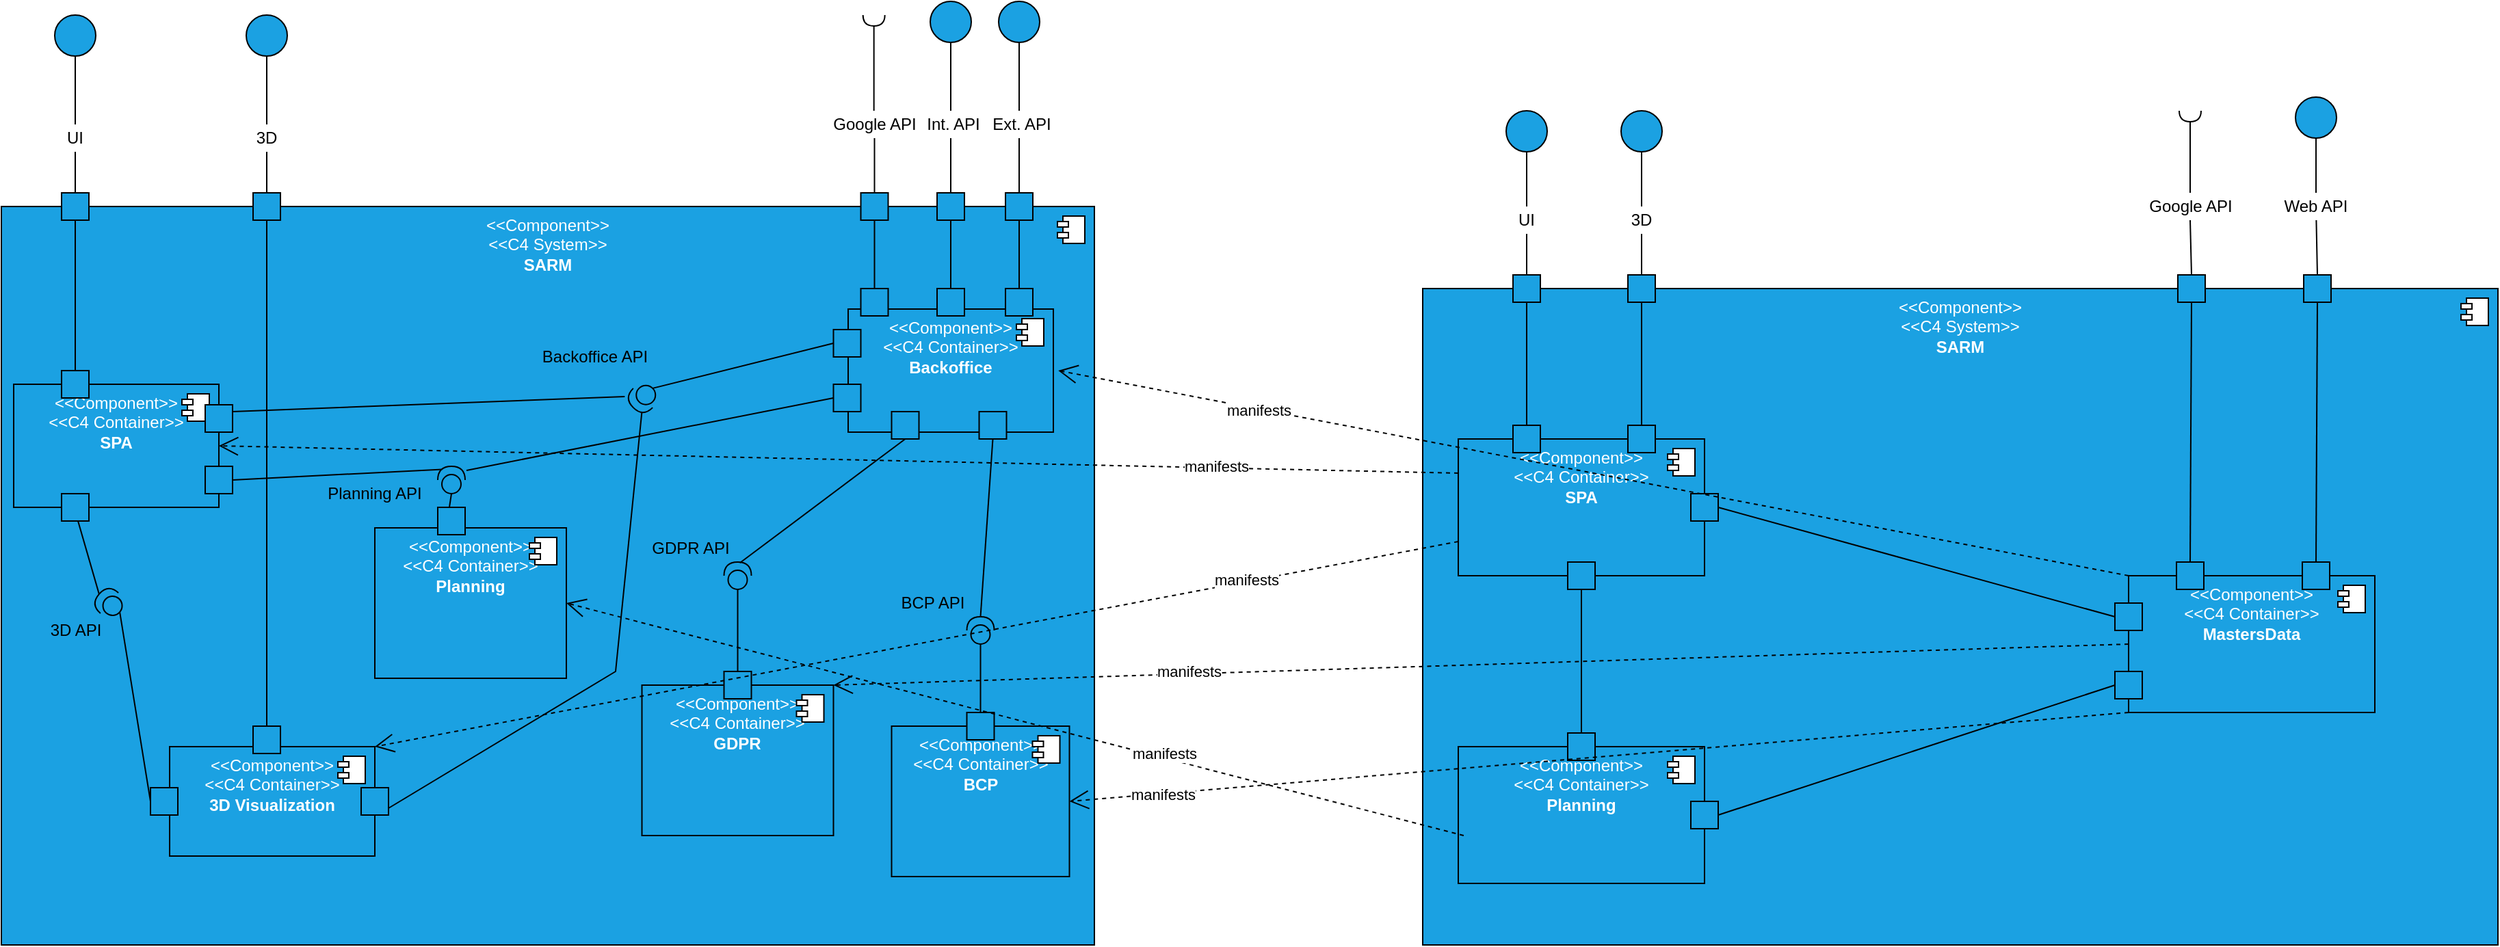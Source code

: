 <mxfile version="24.7.17">
  <diagram name="Página-1" id="9UEDMvHu6GNNLu21W2ke">
    <mxGraphModel dx="2049" dy="2363" grid="1" gridSize="10" guides="1" tooltips="1" connect="1" arrows="1" fold="1" page="1" pageScale="1" pageWidth="827" pageHeight="1169" math="0" shadow="0">
      <root>
        <mxCell id="0" />
        <mxCell id="1" parent="0" />
        <mxCell id="9QeZXsU7CtdaOQ2hk94F-1" value="&amp;lt;&amp;lt;Component&amp;gt;&amp;gt;&lt;div&gt;&amp;lt;&amp;lt;C4 System&lt;span style=&quot;background-color: initial;&quot;&gt;&amp;gt;&amp;gt;&lt;/span&gt;&lt;/div&gt;&lt;div&gt;&lt;span style=&quot;background-color: initial;&quot;&gt;&lt;b&gt;SARM&lt;/b&gt;&lt;/span&gt;&lt;/div&gt;" style="html=1;dropTarget=0;whiteSpace=wrap;horizontal=1;verticalAlign=top;fillColor=#1ba1e2;fontColor=#ffffff;strokeColor=default;" vertex="1" parent="1">
          <mxGeometry x="131" y="30" width="799" height="540" as="geometry" />
        </mxCell>
        <mxCell id="9QeZXsU7CtdaOQ2hk94F-2" value="" style="shape=module;jettyWidth=8;jettyHeight=4;" vertex="1" parent="9QeZXsU7CtdaOQ2hk94F-1">
          <mxGeometry x="1" width="20" height="20" relative="1" as="geometry">
            <mxPoint x="-27" y="7" as="offset" />
          </mxGeometry>
        </mxCell>
        <mxCell id="9QeZXsU7CtdaOQ2hk94F-4" value="" style="whiteSpace=wrap;html=1;aspect=fixed;fillColor=#1ba1e2;fontColor=#ffffff;strokeColor=default;" vertex="1" parent="1">
          <mxGeometry x="175" y="20" width="20" height="20" as="geometry" />
        </mxCell>
        <mxCell id="9QeZXsU7CtdaOQ2hk94F-7" value="" style="endArrow=none;html=1;rounded=0;exitX=0.5;exitY=0;exitDx=0;exitDy=0;entryX=0.5;entryY=1;entryDx=0;entryDy=0;" edge="1" parent="1" source="9QeZXsU7CtdaOQ2hk94F-10" target="9QeZXsU7CtdaOQ2hk94F-8">
          <mxGeometry width="50" height="50" relative="1" as="geometry">
            <mxPoint x="180" y="30" as="sourcePoint" />
            <mxPoint x="170" y="-150" as="targetPoint" />
          </mxGeometry>
        </mxCell>
        <mxCell id="9QeZXsU7CtdaOQ2hk94F-8" value="" style="ellipse;whiteSpace=wrap;html=1;aspect=fixed;fillColor=#1ba1e2;fontColor=#ffffff;strokeColor=default;" vertex="1" parent="1">
          <mxGeometry x="170" y="-110" width="30" height="30" as="geometry" />
        </mxCell>
        <mxCell id="9QeZXsU7CtdaOQ2hk94F-62" value="" style="whiteSpace=wrap;html=1;aspect=fixed;fillColor=#1ba1e2;fontColor=#ffffff;strokeColor=default;" vertex="1" parent="1">
          <mxGeometry x="815" y="20" width="20" height="20" as="geometry" />
        </mxCell>
        <mxCell id="9QeZXsU7CtdaOQ2hk94F-63" value="Int. API" style="text;html=1;align=center;verticalAlign=middle;whiteSpace=wrap;rounded=0;" vertex="1" parent="1">
          <mxGeometry x="801.75" y="-40" width="50" height="20" as="geometry" />
        </mxCell>
        <mxCell id="9QeZXsU7CtdaOQ2hk94F-65" value="" style="endArrow=none;html=1;rounded=0;entryX=0.5;entryY=1;entryDx=0;entryDy=0;exitX=0.5;exitY=0;exitDx=0;exitDy=0;" edge="1" parent="1" source="9QeZXsU7CtdaOQ2hk94F-62">
          <mxGeometry width="50" height="50" relative="1" as="geometry">
            <mxPoint x="725" as="sourcePoint" />
            <mxPoint x="825.0" y="-20" as="targetPoint" />
          </mxGeometry>
        </mxCell>
        <mxCell id="9QeZXsU7CtdaOQ2hk94F-68" value="" style="ellipse;whiteSpace=wrap;html=1;aspect=fixed;fillColor=#1ba1e2;fontColor=#ffffff;strokeColor=default;" vertex="1" parent="1">
          <mxGeometry x="810" y="-120" width="30" height="30" as="geometry" />
        </mxCell>
        <mxCell id="9QeZXsU7CtdaOQ2hk94F-70" value="" style="endArrow=none;html=1;rounded=0;entryX=0.5;entryY=1;entryDx=0;entryDy=0;exitX=0.5;exitY=0;exitDx=0;exitDy=0;" edge="1" parent="1" source="9QeZXsU7CtdaOQ2hk94F-4" target="9QeZXsU7CtdaOQ2hk94F-10">
          <mxGeometry width="50" height="50" relative="1" as="geometry">
            <mxPoint x="170" y="20" as="sourcePoint" />
            <mxPoint x="170" y="-40" as="targetPoint" />
          </mxGeometry>
        </mxCell>
        <mxCell id="9QeZXsU7CtdaOQ2hk94F-10" value="UI" style="text;html=1;align=center;verticalAlign=middle;whiteSpace=wrap;rounded=0;" vertex="1" parent="1">
          <mxGeometry x="175" y="-30" width="20" height="20" as="geometry" />
        </mxCell>
        <mxCell id="9QeZXsU7CtdaOQ2hk94F-73" value="" style="endArrow=none;html=1;rounded=0;entryX=0.5;entryY=1;entryDx=0;entryDy=0;exitX=0.5;exitY=0;exitDx=0;exitDy=0;" edge="1" parent="1" target="9QeZXsU7CtdaOQ2hk94F-68">
          <mxGeometry width="50" height="50" relative="1" as="geometry">
            <mxPoint x="825.0" y="-40" as="sourcePoint" />
            <mxPoint x="835" y="-20" as="targetPoint" />
          </mxGeometry>
        </mxCell>
        <mxCell id="9QeZXsU7CtdaOQ2hk94F-74" value="" style="whiteSpace=wrap;html=1;aspect=fixed;fillColor=#1ba1e2;fontColor=#ffffff;strokeColor=default;" vertex="1" parent="1">
          <mxGeometry x="315" y="20" width="20" height="20" as="geometry" />
        </mxCell>
        <mxCell id="9QeZXsU7CtdaOQ2hk94F-75" value="" style="endArrow=none;html=1;rounded=0;exitX=0.5;exitY=0;exitDx=0;exitDy=0;entryX=0.5;entryY=1;entryDx=0;entryDy=0;" edge="1" source="9QeZXsU7CtdaOQ2hk94F-78" target="9QeZXsU7CtdaOQ2hk94F-76" parent="1">
          <mxGeometry width="50" height="50" relative="1" as="geometry">
            <mxPoint x="320" y="30" as="sourcePoint" />
            <mxPoint x="310" y="-150" as="targetPoint" />
          </mxGeometry>
        </mxCell>
        <mxCell id="9QeZXsU7CtdaOQ2hk94F-76" value="" style="ellipse;whiteSpace=wrap;html=1;aspect=fixed;fillColor=#1ba1e2;fontColor=#ffffff;strokeColor=default;" vertex="1" parent="1">
          <mxGeometry x="310" y="-110" width="30" height="30" as="geometry" />
        </mxCell>
        <mxCell id="9QeZXsU7CtdaOQ2hk94F-77" value="" style="endArrow=none;html=1;rounded=0;entryX=0.5;entryY=1;entryDx=0;entryDy=0;exitX=0.5;exitY=0;exitDx=0;exitDy=0;" edge="1" source="9QeZXsU7CtdaOQ2hk94F-74" target="9QeZXsU7CtdaOQ2hk94F-78" parent="1">
          <mxGeometry width="50" height="50" relative="1" as="geometry">
            <mxPoint x="310" y="20" as="sourcePoint" />
            <mxPoint x="310" y="-40" as="targetPoint" />
          </mxGeometry>
        </mxCell>
        <mxCell id="9QeZXsU7CtdaOQ2hk94F-78" value="3D" style="text;html=1;align=center;verticalAlign=middle;whiteSpace=wrap;rounded=0;" vertex="1" parent="1">
          <mxGeometry x="315" y="-30" width="20" height="20" as="geometry" />
        </mxCell>
        <mxCell id="9QeZXsU7CtdaOQ2hk94F-146" value="" style="whiteSpace=wrap;html=1;aspect=fixed;fillColor=#1ba1e2;fontColor=#ffffff;strokeColor=default;" vertex="1" parent="1">
          <mxGeometry x="759.25" y="20" width="20" height="20" as="geometry" />
        </mxCell>
        <mxCell id="9QeZXsU7CtdaOQ2hk94F-149" value="" style="endArrow=none;html=1;rounded=0;entryX=0.5;entryY=1;entryDx=0;entryDy=0;exitX=0.5;exitY=0;exitDx=0;exitDy=0;" edge="1" source="9QeZXsU7CtdaOQ2hk94F-146" parent="1">
          <mxGeometry width="50" height="50" relative="1" as="geometry">
            <mxPoint x="751" y="10" as="sourcePoint" />
            <mxPoint x="769.25" y="-20" as="targetPoint" />
          </mxGeometry>
        </mxCell>
        <mxCell id="9QeZXsU7CtdaOQ2hk94F-150" value="Google API" style="text;html=1;align=center;verticalAlign=middle;whiteSpace=wrap;rounded=0;" vertex="1" parent="1">
          <mxGeometry x="736.75" y="-40" width="65" height="20" as="geometry" />
        </mxCell>
        <mxCell id="9QeZXsU7CtdaOQ2hk94F-152" value="" style="rounded=0;orthogonalLoop=1;jettySize=auto;html=1;endArrow=halfCircle;endFill=0;endSize=6;strokeWidth=1;sketch=0;fontSize=12;curved=1;exitX=0.5;exitY=0;exitDx=0;exitDy=0;" edge="1" parent="1">
          <mxGeometry relative="1" as="geometry">
            <mxPoint x="768.83" y="-40" as="sourcePoint" />
            <mxPoint x="768.83" y="-110" as="targetPoint" />
          </mxGeometry>
        </mxCell>
        <mxCell id="9QeZXsU7CtdaOQ2hk94F-156" value="&amp;lt;&amp;lt;Component&amp;gt;&amp;gt;&lt;div&gt;&amp;lt;&amp;lt;C4 Container&lt;span style=&quot;background-color: initial;&quot;&gt;&amp;gt;&amp;gt;&lt;/span&gt;&lt;/div&gt;&lt;div&gt;&lt;b&gt;SPA&lt;/b&gt;&lt;/div&gt;" style="html=1;dropTarget=0;whiteSpace=wrap;horizontal=1;verticalAlign=top;fillColor=#1ba1e2;fontColor=#ffffff;strokeColor=default;" vertex="1" parent="1">
          <mxGeometry x="140" y="160" width="150" height="90" as="geometry" />
        </mxCell>
        <mxCell id="9QeZXsU7CtdaOQ2hk94F-157" value="" style="shape=module;jettyWidth=8;jettyHeight=4;" vertex="1" parent="9QeZXsU7CtdaOQ2hk94F-156">
          <mxGeometry x="1" width="20" height="20" relative="1" as="geometry">
            <mxPoint x="-27" y="7" as="offset" />
          </mxGeometry>
        </mxCell>
        <mxCell id="9QeZXsU7CtdaOQ2hk94F-158" value="" style="endArrow=none;html=1;rounded=0;exitX=0.5;exitY=1;exitDx=0;exitDy=0;entryX=0.317;entryY=-0.038;entryDx=0;entryDy=0;entryPerimeter=0;" edge="1" parent="1" source="9QeZXsU7CtdaOQ2hk94F-159" target="9QeZXsU7CtdaOQ2hk94F-156">
          <mxGeometry width="50" height="50" relative="1" as="geometry">
            <mxPoint x="195" y="-20" as="sourcePoint" />
            <mxPoint x="195" y="-70" as="targetPoint" />
          </mxGeometry>
        </mxCell>
        <mxCell id="9QeZXsU7CtdaOQ2hk94F-160" value="" style="endArrow=none;html=1;rounded=0;exitX=0.5;exitY=1;exitDx=0;exitDy=0;" edge="1" parent="1" source="9QeZXsU7CtdaOQ2hk94F-4">
          <mxGeometry width="50" height="50" relative="1" as="geometry">
            <mxPoint x="185" y="40" as="sourcePoint" />
            <mxPoint x="185" y="150" as="targetPoint" />
          </mxGeometry>
        </mxCell>
        <mxCell id="9QeZXsU7CtdaOQ2hk94F-159" value="" style="whiteSpace=wrap;html=1;aspect=fixed;fillColor=#1ba1e2;fontColor=#ffffff;strokeColor=default;" vertex="1" parent="1">
          <mxGeometry x="175" y="150" width="20" height="20" as="geometry" />
        </mxCell>
        <mxCell id="9QeZXsU7CtdaOQ2hk94F-161" value="&amp;lt;&amp;lt;Component&amp;gt;&amp;gt;&lt;div&gt;&amp;lt;&amp;lt;C4 Container&lt;span style=&quot;background-color: initial;&quot;&gt;&amp;gt;&amp;gt;&lt;/span&gt;&lt;/div&gt;&lt;div&gt;&lt;b&gt;3D Visualization&lt;/b&gt;&lt;br&gt;&lt;/div&gt;" style="html=1;dropTarget=0;whiteSpace=wrap;horizontal=1;verticalAlign=top;fillColor=#1ba1e2;fontColor=#ffffff;strokeColor=default;" vertex="1" parent="1">
          <mxGeometry x="254" y="425" width="150" height="80" as="geometry" />
        </mxCell>
        <mxCell id="9QeZXsU7CtdaOQ2hk94F-162" value="" style="shape=module;jettyWidth=8;jettyHeight=4;" vertex="1" parent="9QeZXsU7CtdaOQ2hk94F-161">
          <mxGeometry x="1" width="20" height="20" relative="1" as="geometry">
            <mxPoint x="-27" y="7" as="offset" />
          </mxGeometry>
        </mxCell>
        <mxCell id="9QeZXsU7CtdaOQ2hk94F-163" value="" style="endArrow=none;html=1;rounded=0;exitX=0.5;exitY=1;exitDx=0;exitDy=0;entryX=0.5;entryY=0;entryDx=0;entryDy=0;" edge="1" parent="1" source="9QeZXsU7CtdaOQ2hk94F-74" target="9QeZXsU7CtdaOQ2hk94F-164">
          <mxGeometry width="50" height="50" relative="1" as="geometry">
            <mxPoint x="195" y="50" as="sourcePoint" />
            <mxPoint x="195" y="160" as="targetPoint" />
          </mxGeometry>
        </mxCell>
        <mxCell id="9QeZXsU7CtdaOQ2hk94F-164" value="" style="whiteSpace=wrap;html=1;aspect=fixed;fillColor=#1ba1e2;fontColor=#ffffff;strokeColor=default;" vertex="1" parent="1">
          <mxGeometry x="315" y="410" width="20" height="20" as="geometry" />
        </mxCell>
        <mxCell id="9QeZXsU7CtdaOQ2hk94F-165" value="" style="shape=providedRequiredInterface;html=1;verticalLabelPosition=bottom;sketch=0;fillColor=#1ba1e2;fontColor=#ffffff;strokeColor=default;rotation=-139;" vertex="1" parent="1">
          <mxGeometry x="200" y="310" width="20" height="20" as="geometry" />
        </mxCell>
        <mxCell id="9QeZXsU7CtdaOQ2hk94F-166" value="3D API" style="text;html=1;align=center;verticalAlign=middle;whiteSpace=wrap;rounded=0;" vertex="1" parent="1">
          <mxGeometry x="162.5" y="330" width="45" height="20" as="geometry" />
        </mxCell>
        <mxCell id="9QeZXsU7CtdaOQ2hk94F-167" value="" style="endArrow=none;html=1;rounded=0;exitX=0.289;exitY=0.97;exitDx=0;exitDy=0;entryX=1;entryY=0.5;entryDx=0;entryDy=0;exitPerimeter=0;entryPerimeter=0;" edge="1" parent="1" source="9QeZXsU7CtdaOQ2hk94F-156" target="9QeZXsU7CtdaOQ2hk94F-165">
          <mxGeometry width="50" height="50" relative="1" as="geometry">
            <mxPoint x="335" y="50" as="sourcePoint" />
            <mxPoint x="335" y="350" as="targetPoint" />
          </mxGeometry>
        </mxCell>
        <mxCell id="9QeZXsU7CtdaOQ2hk94F-168" value="" style="endArrow=none;html=1;rounded=0;entryX=0;entryY=0.5;entryDx=0;entryDy=0;entryPerimeter=0;exitX=0;exitY=0.5;exitDx=0;exitDy=0;" edge="1" parent="1" source="9QeZXsU7CtdaOQ2hk94F-170" target="9QeZXsU7CtdaOQ2hk94F-165">
          <mxGeometry width="50" height="50" relative="1" as="geometry">
            <mxPoint x="193" y="257" as="sourcePoint" />
            <mxPoint x="196" y="300" as="targetPoint" />
          </mxGeometry>
        </mxCell>
        <mxCell id="9QeZXsU7CtdaOQ2hk94F-169" value="" style="whiteSpace=wrap;html=1;aspect=fixed;fillColor=#1ba1e2;fontColor=#ffffff;strokeColor=default;" vertex="1" parent="1">
          <mxGeometry x="175" y="240" width="20" height="20" as="geometry" />
        </mxCell>
        <mxCell id="9QeZXsU7CtdaOQ2hk94F-170" value="" style="whiteSpace=wrap;html=1;aspect=fixed;fillColor=#1ba1e2;fontColor=#ffffff;strokeColor=default;" vertex="1" parent="1">
          <mxGeometry x="240" y="455" width="20" height="20" as="geometry" />
        </mxCell>
        <mxCell id="9QeZXsU7CtdaOQ2hk94F-174" value="&amp;lt;&amp;lt;Component&amp;gt;&amp;gt;&lt;div&gt;&amp;lt;&amp;lt;C4 Container&lt;span style=&quot;background-color: initial;&quot;&gt;&amp;gt;&amp;gt;&lt;/span&gt;&lt;/div&gt;&lt;div&gt;&lt;b&gt;Backoffice&lt;/b&gt;&lt;/div&gt;" style="html=1;dropTarget=0;whiteSpace=wrap;horizontal=1;verticalAlign=top;fillColor=#1ba1e2;fontColor=#ffffff;strokeColor=default;" vertex="1" parent="1">
          <mxGeometry x="750" y="105" width="150" height="90" as="geometry" />
        </mxCell>
        <mxCell id="9QeZXsU7CtdaOQ2hk94F-175" value="" style="shape=module;jettyWidth=8;jettyHeight=4;" vertex="1" parent="9QeZXsU7CtdaOQ2hk94F-174">
          <mxGeometry x="1" width="20" height="20" relative="1" as="geometry">
            <mxPoint x="-27" y="7" as="offset" />
          </mxGeometry>
        </mxCell>
        <mxCell id="9QeZXsU7CtdaOQ2hk94F-176" value="" style="endArrow=none;html=1;rounded=0;exitX=1;exitY=0.75;exitDx=0;exitDy=0;entryX=0.907;entryY=0.152;entryDx=0;entryDy=0;entryPerimeter=0;" edge="1" parent="1" source="9QeZXsU7CtdaOQ2hk94F-177" target="9QeZXsU7CtdaOQ2hk94F-178">
          <mxGeometry width="50" height="50" relative="1" as="geometry">
            <mxPoint x="193" y="257" as="sourcePoint" />
            <mxPoint x="430" y="260" as="targetPoint" />
            <Array as="points">
              <mxPoint x="580" y="370" />
            </Array>
          </mxGeometry>
        </mxCell>
        <mxCell id="9QeZXsU7CtdaOQ2hk94F-177" value="" style="whiteSpace=wrap;html=1;aspect=fixed;fillColor=#1ba1e2;fontColor=#ffffff;strokeColor=default;" vertex="1" parent="1">
          <mxGeometry x="394" y="455" width="20" height="20" as="geometry" />
        </mxCell>
        <mxCell id="9QeZXsU7CtdaOQ2hk94F-178" value="" style="shape=providedRequiredInterface;html=1;verticalLabelPosition=bottom;sketch=0;fillColor=#1ba1e2;fontColor=#ffffff;strokeColor=default;rotation=135;" vertex="1" parent="1">
          <mxGeometry x="590" y="160" width="20" height="20" as="geometry" />
        </mxCell>
        <mxCell id="9QeZXsU7CtdaOQ2hk94F-181" value="Backoffice API" style="text;html=1;align=center;verticalAlign=middle;whiteSpace=wrap;rounded=0;" vertex="1" parent="1">
          <mxGeometry x="520" y="130" width="90" height="20" as="geometry" />
        </mxCell>
        <mxCell id="9QeZXsU7CtdaOQ2hk94F-183" value="" style="whiteSpace=wrap;html=1;aspect=fixed;fillColor=#1ba1e2;fontColor=#ffffff;strokeColor=default;" vertex="1" parent="1">
          <mxGeometry x="759.25" y="90" width="20" height="20" as="geometry" />
        </mxCell>
        <mxCell id="9QeZXsU7CtdaOQ2hk94F-184" value="" style="whiteSpace=wrap;html=1;aspect=fixed;fillColor=#1ba1e2;fontColor=#ffffff;strokeColor=default;" vertex="1" parent="1">
          <mxGeometry x="815" y="90" width="20" height="20" as="geometry" />
        </mxCell>
        <mxCell id="9QeZXsU7CtdaOQ2hk94F-186" value="" style="endArrow=none;html=1;rounded=0;entryX=0.5;entryY=1;entryDx=0;entryDy=0;exitX=0.5;exitY=0;exitDx=0;exitDy=0;" edge="1" parent="1" source="9QeZXsU7CtdaOQ2hk94F-183" target="9QeZXsU7CtdaOQ2hk94F-146">
          <mxGeometry width="50" height="50" relative="1" as="geometry">
            <mxPoint x="811.5" y="20" as="sourcePoint" />
            <mxPoint x="811.5" y="-10" as="targetPoint" />
          </mxGeometry>
        </mxCell>
        <mxCell id="9QeZXsU7CtdaOQ2hk94F-187" value="" style="endArrow=none;html=1;rounded=0;entryX=0.5;entryY=1;entryDx=0;entryDy=0;exitX=0.5;exitY=0;exitDx=0;exitDy=0;" edge="1" parent="1" source="9QeZXsU7CtdaOQ2hk94F-184" target="9QeZXsU7CtdaOQ2hk94F-62">
          <mxGeometry width="50" height="50" relative="1" as="geometry">
            <mxPoint x="802.25" y="100" as="sourcePoint" />
            <mxPoint x="802.25" y="40" as="targetPoint" />
          </mxGeometry>
        </mxCell>
        <mxCell id="9QeZXsU7CtdaOQ2hk94F-189" value="" style="endArrow=none;html=1;rounded=0;exitX=0;exitY=0.5;exitDx=0;exitDy=0;entryX=0;entryY=0.5;entryDx=0;entryDy=0;entryPerimeter=0;" edge="1" parent="1" source="9QeZXsU7CtdaOQ2hk94F-190" target="9QeZXsU7CtdaOQ2hk94F-178">
          <mxGeometry width="50" height="50" relative="1" as="geometry">
            <mxPoint x="434" y="405" as="sourcePoint" />
            <mxPoint x="443" y="272" as="targetPoint" />
          </mxGeometry>
        </mxCell>
        <mxCell id="9QeZXsU7CtdaOQ2hk94F-190" value="" style="whiteSpace=wrap;html=1;aspect=fixed;fillColor=#1ba1e2;fontColor=#ffffff;strokeColor=default;" vertex="1" parent="1">
          <mxGeometry x="739.25" y="120" width="20" height="20" as="geometry" />
        </mxCell>
        <mxCell id="9QeZXsU7CtdaOQ2hk94F-192" value="" style="endArrow=none;html=1;rounded=0;entryX=0.936;entryY=1.007;entryDx=0;entryDy=0;exitX=1;exitY=0.25;exitDx=0;exitDy=0;entryPerimeter=0;" edge="1" parent="1" source="9QeZXsU7CtdaOQ2hk94F-193" target="9QeZXsU7CtdaOQ2hk94F-178">
          <mxGeometry width="50" height="50" relative="1" as="geometry">
            <mxPoint x="335" y="50" as="sourcePoint" />
            <mxPoint x="335" y="350" as="targetPoint" />
          </mxGeometry>
        </mxCell>
        <mxCell id="9QeZXsU7CtdaOQ2hk94F-193" value="" style="whiteSpace=wrap;html=1;aspect=fixed;fillColor=#1ba1e2;fontColor=#ffffff;strokeColor=default;" vertex="1" parent="1">
          <mxGeometry x="280" y="175" width="20" height="20" as="geometry" />
        </mxCell>
        <mxCell id="9QeZXsU7CtdaOQ2hk94F-194" value="&amp;lt;&amp;lt;Component&amp;gt;&amp;gt;&lt;div&gt;&amp;lt;&amp;lt;C4 Container&lt;span style=&quot;background-color: initial;&quot;&gt;&amp;gt;&amp;gt;&lt;/span&gt;&lt;/div&gt;&lt;div&gt;&lt;b&gt;GDPR&lt;/b&gt;&lt;/div&gt;" style="html=1;dropTarget=0;whiteSpace=wrap;horizontal=1;verticalAlign=top;fillColor=#1ba1e2;fontColor=#ffffff;strokeColor=default;" vertex="1" parent="1">
          <mxGeometry x="599.25" y="380" width="140" height="110" as="geometry" />
        </mxCell>
        <mxCell id="9QeZXsU7CtdaOQ2hk94F-195" value="" style="shape=module;jettyWidth=8;jettyHeight=4;" vertex="1" parent="9QeZXsU7CtdaOQ2hk94F-194">
          <mxGeometry x="1" width="20" height="20" relative="1" as="geometry">
            <mxPoint x="-27" y="7" as="offset" />
          </mxGeometry>
        </mxCell>
        <mxCell id="9QeZXsU7CtdaOQ2hk94F-196" value="&amp;lt;&amp;lt;Component&amp;gt;&amp;gt;&lt;div&gt;&amp;lt;&amp;lt;C4 Container&lt;span style=&quot;background-color: initial;&quot;&gt;&amp;gt;&amp;gt;&lt;/span&gt;&lt;/div&gt;&lt;div&gt;&lt;b&gt;BCP&lt;/b&gt;&lt;/div&gt;" style="html=1;dropTarget=0;whiteSpace=wrap;horizontal=1;verticalAlign=top;fillColor=#1ba1e2;fontColor=#ffffff;strokeColor=default;" vertex="1" parent="1">
          <mxGeometry x="781.75" y="410" width="130" height="110" as="geometry" />
        </mxCell>
        <mxCell id="9QeZXsU7CtdaOQ2hk94F-197" value="" style="shape=module;jettyWidth=8;jettyHeight=4;" vertex="1" parent="9QeZXsU7CtdaOQ2hk94F-196">
          <mxGeometry x="1" width="20" height="20" relative="1" as="geometry">
            <mxPoint x="-27" y="7" as="offset" />
          </mxGeometry>
        </mxCell>
        <mxCell id="9QeZXsU7CtdaOQ2hk94F-200" value="&amp;lt;&amp;lt;Component&amp;gt;&amp;gt;&lt;div&gt;&amp;lt;&amp;lt;C4 Container&lt;span style=&quot;background-color: initial;&quot;&gt;&amp;gt;&amp;gt;&lt;/span&gt;&lt;/div&gt;&lt;div&gt;&lt;b&gt;Planning&lt;/b&gt;&lt;/div&gt;" style="html=1;dropTarget=0;whiteSpace=wrap;horizontal=1;verticalAlign=top;fillColor=#1ba1e2;fontColor=#ffffff;strokeColor=default;" vertex="1" parent="1">
          <mxGeometry x="404" y="265" width="140" height="110" as="geometry" />
        </mxCell>
        <mxCell id="9QeZXsU7CtdaOQ2hk94F-201" value="" style="shape=module;jettyWidth=8;jettyHeight=4;" vertex="1" parent="9QeZXsU7CtdaOQ2hk94F-200">
          <mxGeometry x="1" width="20" height="20" relative="1" as="geometry">
            <mxPoint x="-27" y="7" as="offset" />
          </mxGeometry>
        </mxCell>
        <mxCell id="9QeZXsU7CtdaOQ2hk94F-203" value="" style="endArrow=none;html=1;rounded=0;entryX=0.89;entryY=0.16;entryDx=0;entryDy=0;exitX=1;exitY=0.5;exitDx=0;exitDy=0;entryPerimeter=0;" edge="1" parent="1" source="9QeZXsU7CtdaOQ2hk94F-204" target="9QeZXsU7CtdaOQ2hk94F-205">
          <mxGeometry width="50" height="50" relative="1" as="geometry">
            <mxPoint x="310" y="210" as="sourcePoint" />
            <mxPoint x="597" y="214" as="targetPoint" />
          </mxGeometry>
        </mxCell>
        <mxCell id="9QeZXsU7CtdaOQ2hk94F-204" value="" style="whiteSpace=wrap;html=1;aspect=fixed;fillColor=#1ba1e2;fontColor=#ffffff;strokeColor=default;" vertex="1" parent="1">
          <mxGeometry x="280" y="220" width="20" height="20" as="geometry" />
        </mxCell>
        <mxCell id="9QeZXsU7CtdaOQ2hk94F-205" value="" style="shape=providedRequiredInterface;html=1;verticalLabelPosition=bottom;sketch=0;fillColor=#1ba1e2;fontColor=#ffffff;strokeColor=default;rotation=-90;" vertex="1" parent="1">
          <mxGeometry x="450" y="220" width="20" height="20" as="geometry" />
        </mxCell>
        <mxCell id="9QeZXsU7CtdaOQ2hk94F-207" value="Planning API" style="text;html=1;align=center;verticalAlign=middle;whiteSpace=wrap;rounded=0;" vertex="1" parent="1">
          <mxGeometry x="359" y="230" width="90" height="20" as="geometry" />
        </mxCell>
        <mxCell id="9QeZXsU7CtdaOQ2hk94F-208" value="" style="endArrow=none;html=1;rounded=0;entryX=0.423;entryY=0.007;entryDx=0;entryDy=0;exitX=0;exitY=0.5;exitDx=0;exitDy=0;entryPerimeter=0;exitPerimeter=0;" edge="1" parent="1" source="9QeZXsU7CtdaOQ2hk94F-225" target="9QeZXsU7CtdaOQ2hk94F-200">
          <mxGeometry width="50" height="50" relative="1" as="geometry">
            <mxPoint x="310" y="240" as="sourcePoint" />
            <mxPoint x="463" y="232" as="targetPoint" />
          </mxGeometry>
        </mxCell>
        <mxCell id="9QeZXsU7CtdaOQ2hk94F-209" value="" style="endArrow=none;html=1;rounded=0;entryX=0;entryY=0.5;entryDx=0;entryDy=0;exitX=0.852;exitY=1.05;exitDx=0;exitDy=0;exitPerimeter=0;" edge="1" parent="1" source="9QeZXsU7CtdaOQ2hk94F-205" target="9QeZXsU7CtdaOQ2hk94F-210">
          <mxGeometry width="50" height="50" relative="1" as="geometry">
            <mxPoint x="310" y="190" as="sourcePoint" />
            <mxPoint x="597" y="179" as="targetPoint" />
          </mxGeometry>
        </mxCell>
        <mxCell id="9QeZXsU7CtdaOQ2hk94F-210" value="" style="whiteSpace=wrap;html=1;aspect=fixed;fillColor=#1ba1e2;fontColor=#ffffff;strokeColor=default;" vertex="1" parent="1">
          <mxGeometry x="739.25" y="160" width="20" height="20" as="geometry" />
        </mxCell>
        <mxCell id="9QeZXsU7CtdaOQ2hk94F-211" value="" style="shape=providedRequiredInterface;html=1;verticalLabelPosition=bottom;sketch=0;fillColor=#1ba1e2;fontColor=#ffffff;strokeColor=default;rotation=-90;" vertex="1" parent="1">
          <mxGeometry x="659.25" y="290" width="20" height="20" as="geometry" />
        </mxCell>
        <mxCell id="9QeZXsU7CtdaOQ2hk94F-212" value="" style="shape=providedRequiredInterface;html=1;verticalLabelPosition=bottom;sketch=0;fillColor=#1ba1e2;fontColor=#ffffff;strokeColor=default;rotation=-90;" vertex="1" parent="1">
          <mxGeometry x="836.75" y="330" width="20" height="20" as="geometry" />
        </mxCell>
        <mxCell id="9QeZXsU7CtdaOQ2hk94F-213" value="GDPR API" style="text;html=1;align=center;verticalAlign=middle;whiteSpace=wrap;rounded=0;" vertex="1" parent="1">
          <mxGeometry x="590" y="270" width="90" height="20" as="geometry" />
        </mxCell>
        <mxCell id="9QeZXsU7CtdaOQ2hk94F-215" value="" style="endArrow=none;html=1;rounded=0;entryX=0.5;entryY=1;entryDx=0;entryDy=0;exitX=0.898;exitY=1.033;exitDx=0;exitDy=0;exitPerimeter=0;" edge="1" parent="1" source="9QeZXsU7CtdaOQ2hk94F-213" target="9QeZXsU7CtdaOQ2hk94F-221">
          <mxGeometry width="50" height="50" relative="1" as="geometry">
            <mxPoint x="481" y="233" as="sourcePoint" />
            <mxPoint x="749" y="180" as="targetPoint" />
          </mxGeometry>
        </mxCell>
        <mxCell id="9QeZXsU7CtdaOQ2hk94F-216" value="" style="endArrow=none;html=1;rounded=0;entryX=0;entryY=0.5;entryDx=0;entryDy=0;exitX=0.5;exitY=0;exitDx=0;exitDy=0;entryPerimeter=0;" edge="1" parent="1" source="9QeZXsU7CtdaOQ2hk94F-227" target="9QeZXsU7CtdaOQ2hk94F-211">
          <mxGeometry width="50" height="50" relative="1" as="geometry">
            <mxPoint x="681" y="301" as="sourcePoint" />
            <mxPoint x="759" y="190" as="targetPoint" />
          </mxGeometry>
        </mxCell>
        <mxCell id="9QeZXsU7CtdaOQ2hk94F-217" value="BCP API" style="text;html=1;align=center;verticalAlign=middle;whiteSpace=wrap;rounded=0;" vertex="1" parent="1">
          <mxGeometry x="766.75" y="310" width="90" height="20" as="geometry" />
        </mxCell>
        <mxCell id="9QeZXsU7CtdaOQ2hk94F-221" value="" style="whiteSpace=wrap;html=1;aspect=fixed;fillColor=#1ba1e2;fontColor=#ffffff;strokeColor=default;" vertex="1" parent="1">
          <mxGeometry x="781.75" y="180" width="20" height="20" as="geometry" />
        </mxCell>
        <mxCell id="9QeZXsU7CtdaOQ2hk94F-222" value="" style="whiteSpace=wrap;html=1;aspect=fixed;fillColor=#1ba1e2;fontColor=#ffffff;strokeColor=default;" vertex="1" parent="1">
          <mxGeometry x="845.75" y="180" width="20" height="20" as="geometry" />
        </mxCell>
        <mxCell id="9QeZXsU7CtdaOQ2hk94F-223" value="" style="endArrow=none;html=1;rounded=0;entryX=0.5;entryY=1;entryDx=0;entryDy=0;exitX=1;exitY=0.5;exitDx=0;exitDy=0;exitPerimeter=0;" edge="1" parent="1" source="9QeZXsU7CtdaOQ2hk94F-212" target="9QeZXsU7CtdaOQ2hk94F-222">
          <mxGeometry width="50" height="50" relative="1" as="geometry">
            <mxPoint x="681" y="301" as="sourcePoint" />
            <mxPoint x="802" y="210" as="targetPoint" />
          </mxGeometry>
        </mxCell>
        <mxCell id="9QeZXsU7CtdaOQ2hk94F-224" value="" style="endArrow=none;html=1;rounded=0;entryX=0;entryY=0.5;entryDx=0;entryDy=0;exitX=0.5;exitY=0;exitDx=0;exitDy=0;entryPerimeter=0;" edge="1" parent="1" source="9QeZXsU7CtdaOQ2hk94F-196" target="9QeZXsU7CtdaOQ2hk94F-212">
          <mxGeometry width="50" height="50" relative="1" as="geometry">
            <mxPoint x="857" y="340" as="sourcePoint" />
            <mxPoint x="866" y="210" as="targetPoint" />
          </mxGeometry>
        </mxCell>
        <mxCell id="9QeZXsU7CtdaOQ2hk94F-226" value="" style="endArrow=none;html=1;rounded=0;entryX=0.423;entryY=0.007;entryDx=0;entryDy=0;exitX=0;exitY=0.5;exitDx=0;exitDy=0;entryPerimeter=0;exitPerimeter=0;" edge="1" parent="1" source="9QeZXsU7CtdaOQ2hk94F-205" target="9QeZXsU7CtdaOQ2hk94F-225">
          <mxGeometry width="50" height="50" relative="1" as="geometry">
            <mxPoint x="460" y="240" as="sourcePoint" />
            <mxPoint x="463" y="266" as="targetPoint" />
          </mxGeometry>
        </mxCell>
        <mxCell id="9QeZXsU7CtdaOQ2hk94F-225" value="" style="whiteSpace=wrap;html=1;aspect=fixed;fillColor=#1ba1e2;fontColor=#ffffff;strokeColor=default;" vertex="1" parent="1">
          <mxGeometry x="450" y="250" width="20" height="20" as="geometry" />
        </mxCell>
        <mxCell id="9QeZXsU7CtdaOQ2hk94F-228" value="" style="endArrow=none;html=1;rounded=0;entryX=0;entryY=0.5;entryDx=0;entryDy=0;exitX=0.5;exitY=0;exitDx=0;exitDy=0;entryPerimeter=0;" edge="1" parent="1" source="9QeZXsU7CtdaOQ2hk94F-194" target="9QeZXsU7CtdaOQ2hk94F-227">
          <mxGeometry width="50" height="50" relative="1" as="geometry">
            <mxPoint x="669" y="380" as="sourcePoint" />
            <mxPoint x="669" y="310" as="targetPoint" />
          </mxGeometry>
        </mxCell>
        <mxCell id="9QeZXsU7CtdaOQ2hk94F-227" value="" style="whiteSpace=wrap;html=1;aspect=fixed;fillColor=#1ba1e2;fontColor=#ffffff;strokeColor=default;" vertex="1" parent="1">
          <mxGeometry x="659.25" y="370" width="20" height="20" as="geometry" />
        </mxCell>
        <mxCell id="9QeZXsU7CtdaOQ2hk94F-229" value="" style="whiteSpace=wrap;html=1;aspect=fixed;fillColor=#1ba1e2;fontColor=#ffffff;strokeColor=default;" vertex="1" parent="1">
          <mxGeometry x="836.75" y="400" width="20" height="20" as="geometry" />
        </mxCell>
        <mxCell id="9QeZXsU7CtdaOQ2hk94F-232" value="" style="whiteSpace=wrap;html=1;aspect=fixed;fillColor=#1ba1e2;fontColor=#ffffff;strokeColor=default;" vertex="1" parent="1">
          <mxGeometry x="865" y="20" width="20" height="20" as="geometry" />
        </mxCell>
        <mxCell id="9QeZXsU7CtdaOQ2hk94F-233" value="" style="endArrow=none;html=1;rounded=0;entryX=0.5;entryY=1;entryDx=0;entryDy=0;exitX=0.5;exitY=0;exitDx=0;exitDy=0;" edge="1" parent="1" source="9QeZXsU7CtdaOQ2hk94F-232">
          <mxGeometry width="50" height="50" relative="1" as="geometry">
            <mxPoint x="775" as="sourcePoint" />
            <mxPoint x="875.0" y="-20" as="targetPoint" />
          </mxGeometry>
        </mxCell>
        <mxCell id="9QeZXsU7CtdaOQ2hk94F-234" value="" style="ellipse;whiteSpace=wrap;html=1;aspect=fixed;fillColor=#1ba1e2;fontColor=#ffffff;strokeColor=default;" vertex="1" parent="1">
          <mxGeometry x="860" y="-120" width="30" height="30" as="geometry" />
        </mxCell>
        <mxCell id="9QeZXsU7CtdaOQ2hk94F-235" value="" style="endArrow=none;html=1;rounded=0;entryX=0.5;entryY=1;entryDx=0;entryDy=0;exitX=0.5;exitY=0;exitDx=0;exitDy=0;" edge="1" parent="1" target="9QeZXsU7CtdaOQ2hk94F-234">
          <mxGeometry width="50" height="50" relative="1" as="geometry">
            <mxPoint x="875.0" y="-40" as="sourcePoint" />
            <mxPoint x="885" y="-20" as="targetPoint" />
          </mxGeometry>
        </mxCell>
        <mxCell id="9QeZXsU7CtdaOQ2hk94F-236" value="" style="whiteSpace=wrap;html=1;aspect=fixed;fillColor=#1ba1e2;fontColor=#ffffff;strokeColor=default;" vertex="1" parent="1">
          <mxGeometry x="865" y="90" width="20" height="20" as="geometry" />
        </mxCell>
        <mxCell id="9QeZXsU7CtdaOQ2hk94F-237" value="" style="endArrow=none;html=1;rounded=0;entryX=0.5;entryY=1;entryDx=0;entryDy=0;exitX=0.5;exitY=0;exitDx=0;exitDy=0;" edge="1" parent="1" source="9QeZXsU7CtdaOQ2hk94F-236" target="9QeZXsU7CtdaOQ2hk94F-232">
          <mxGeometry width="50" height="50" relative="1" as="geometry">
            <mxPoint x="852.25" y="100" as="sourcePoint" />
            <mxPoint x="852.25" y="40" as="targetPoint" />
          </mxGeometry>
        </mxCell>
        <mxCell id="9QeZXsU7CtdaOQ2hk94F-238" value="Ext. API" style="text;html=1;align=center;verticalAlign=middle;whiteSpace=wrap;rounded=0;" vertex="1" parent="1">
          <mxGeometry x="851.75" y="-40" width="50" height="20" as="geometry" />
        </mxCell>
        <mxCell id="9QeZXsU7CtdaOQ2hk94F-239" value="&amp;lt;&amp;lt;Component&amp;gt;&amp;gt;&lt;div&gt;&amp;lt;&amp;lt;C4 System&amp;gt;&amp;gt;&lt;/div&gt;&lt;div style=&quot;padding-right: 0px;&quot;&gt;&lt;b&gt;SARM&lt;/b&gt;&lt;/div&gt;" style="html=1;dropTarget=0;whiteSpace=wrap;horizontal=1;verticalAlign=top;fillColor=#1ba1e2;fontColor=#ffffff;strokeColor=default;" vertex="1" parent="1">
          <mxGeometry x="1170" y="90" width="786" height="480" as="geometry" />
        </mxCell>
        <mxCell id="9QeZXsU7CtdaOQ2hk94F-240" value="" style="shape=module;jettyWidth=8;jettyHeight=4;" vertex="1" parent="9QeZXsU7CtdaOQ2hk94F-239">
          <mxGeometry x="1" width="20" height="20" relative="1" as="geometry">
            <mxPoint x="-27" y="7" as="offset" />
          </mxGeometry>
        </mxCell>
        <mxCell id="9QeZXsU7CtdaOQ2hk94F-241" value="&amp;lt;&amp;lt;Component&amp;gt;&amp;gt;&lt;div&gt;&amp;lt;&amp;lt;C4 Container&lt;span style=&quot;background-color: initial;&quot;&gt;&amp;gt;&amp;gt;&lt;/span&gt;&lt;/div&gt;&lt;div style=&quot;padding-right: 0px;&quot;&gt;&lt;b&gt;SPA&lt;/b&gt;&lt;/div&gt;" style="html=1;dropTarget=0;whiteSpace=wrap;horizontal=1;verticalAlign=top;fillColor=#1ba1e2;fontColor=#ffffff;strokeColor=default;" vertex="1" parent="1">
          <mxGeometry x="1196" y="200" width="180" height="100" as="geometry" />
        </mxCell>
        <mxCell id="9QeZXsU7CtdaOQ2hk94F-242" value="" style="shape=module;jettyWidth=8;jettyHeight=4;" vertex="1" parent="9QeZXsU7CtdaOQ2hk94F-241">
          <mxGeometry x="1" width="20" height="20" relative="1" as="geometry">
            <mxPoint x="-27" y="7" as="offset" />
          </mxGeometry>
        </mxCell>
        <mxCell id="9QeZXsU7CtdaOQ2hk94F-243" value="" style="whiteSpace=wrap;html=1;aspect=fixed;fillColor=#1ba1e2;fontColor=#ffffff;strokeColor=default;" vertex="1" parent="1">
          <mxGeometry x="1236" y="80" width="20" height="20" as="geometry" />
        </mxCell>
        <mxCell id="9QeZXsU7CtdaOQ2hk94F-244" value="" style="whiteSpace=wrap;html=1;aspect=fixed;fillColor=#1ba1e2;fontColor=#ffffff;strokeColor=default;" vertex="1" parent="1">
          <mxGeometry x="1236" y="190" width="20" height="20" as="geometry" />
        </mxCell>
        <mxCell id="9QeZXsU7CtdaOQ2hk94F-245" value="" style="whiteSpace=wrap;html=1;aspect=fixed;fillColor=#1ba1e2;fontColor=#ffffff;strokeColor=default;" vertex="1" parent="1">
          <mxGeometry x="1320" y="190" width="20" height="20" as="geometry" />
        </mxCell>
        <mxCell id="9QeZXsU7CtdaOQ2hk94F-246" value="" style="endArrow=none;html=1;rounded=0;entryX=0.5;entryY=1;entryDx=0;entryDy=0;exitX=0.5;exitY=0;exitDx=0;exitDy=0;" edge="1" parent="1" source="9QeZXsU7CtdaOQ2hk94F-244" target="9QeZXsU7CtdaOQ2hk94F-243">
          <mxGeometry width="50" height="50" relative="1" as="geometry">
            <mxPoint x="1306" y="280" as="sourcePoint" />
            <mxPoint x="1356" y="230" as="targetPoint" />
          </mxGeometry>
        </mxCell>
        <mxCell id="9QeZXsU7CtdaOQ2hk94F-247" value="" style="endArrow=none;html=1;rounded=0;entryX=0.5;entryY=1;entryDx=0;entryDy=0;exitX=0.5;exitY=0;exitDx=0;exitDy=0;" edge="1" parent="1" source="9QeZXsU7CtdaOQ2hk94F-245">
          <mxGeometry width="50" height="50" relative="1" as="geometry">
            <mxPoint x="1346" y="220" as="sourcePoint" />
            <mxPoint x="1330" y="100" as="targetPoint" />
          </mxGeometry>
        </mxCell>
        <mxCell id="9QeZXsU7CtdaOQ2hk94F-248" value="" style="endArrow=none;html=1;rounded=0;exitX=0.5;exitY=0;exitDx=0;exitDy=0;entryX=0.5;entryY=1;entryDx=0;entryDy=0;" edge="1" parent="1" source="9QeZXsU7CtdaOQ2hk94F-251" target="9QeZXsU7CtdaOQ2hk94F-249">
          <mxGeometry width="50" height="50" relative="1" as="geometry">
            <mxPoint x="1256" y="230" as="sourcePoint" />
            <mxPoint x="1246" y="50" as="targetPoint" />
          </mxGeometry>
        </mxCell>
        <mxCell id="9QeZXsU7CtdaOQ2hk94F-249" value="" style="ellipse;whiteSpace=wrap;html=1;aspect=fixed;fillColor=#1ba1e2;fontColor=#ffffff;strokeColor=default;" vertex="1" parent="1">
          <mxGeometry x="1231" y="-40" width="30" height="30" as="geometry" />
        </mxCell>
        <mxCell id="9QeZXsU7CtdaOQ2hk94F-250" value="" style="endArrow=none;html=1;rounded=0;exitX=0.5;exitY=0;exitDx=0;exitDy=0;" edge="1" parent="1" source="9QeZXsU7CtdaOQ2hk94F-243" target="9QeZXsU7CtdaOQ2hk94F-251">
          <mxGeometry width="50" height="50" relative="1" as="geometry">
            <mxPoint x="1246" y="80" as="sourcePoint" />
            <mxPoint x="1246" y="50" as="targetPoint" />
          </mxGeometry>
        </mxCell>
        <mxCell id="9QeZXsU7CtdaOQ2hk94F-251" value="UI" style="text;html=1;align=center;verticalAlign=middle;whiteSpace=wrap;rounded=0;" vertex="1" parent="1">
          <mxGeometry x="1236" y="30" width="20" height="20" as="geometry" />
        </mxCell>
        <mxCell id="9QeZXsU7CtdaOQ2hk94F-252" value="" style="whiteSpace=wrap;html=1;aspect=fixed;fillColor=#1ba1e2;fontColor=#ffffff;strokeColor=default;" vertex="1" parent="1">
          <mxGeometry x="1320" y="80" width="20" height="20" as="geometry" />
        </mxCell>
        <mxCell id="9QeZXsU7CtdaOQ2hk94F-253" value="" style="endArrow=none;html=1;rounded=0;exitX=0.5;exitY=0;exitDx=0;exitDy=0;entryX=0.5;entryY=1;entryDx=0;entryDy=0;" edge="1" parent="1" source="9QeZXsU7CtdaOQ2hk94F-256" target="9QeZXsU7CtdaOQ2hk94F-254">
          <mxGeometry width="50" height="50" relative="1" as="geometry">
            <mxPoint x="1340" y="230" as="sourcePoint" />
            <mxPoint x="1330" y="50" as="targetPoint" />
          </mxGeometry>
        </mxCell>
        <mxCell id="9QeZXsU7CtdaOQ2hk94F-254" value="" style="ellipse;whiteSpace=wrap;html=1;aspect=fixed;fillColor=#1ba1e2;fontColor=#ffffff;strokeColor=default;" vertex="1" parent="1">
          <mxGeometry x="1315" y="-40" width="30" height="30" as="geometry" />
        </mxCell>
        <mxCell id="9QeZXsU7CtdaOQ2hk94F-255" value="" style="endArrow=none;html=1;rounded=0;exitX=0.5;exitY=0;exitDx=0;exitDy=0;" edge="1" parent="1" source="9QeZXsU7CtdaOQ2hk94F-252" target="9QeZXsU7CtdaOQ2hk94F-256">
          <mxGeometry width="50" height="50" relative="1" as="geometry">
            <mxPoint x="1330" y="80" as="sourcePoint" />
            <mxPoint x="1330" y="50" as="targetPoint" />
          </mxGeometry>
        </mxCell>
        <mxCell id="9QeZXsU7CtdaOQ2hk94F-256" value="3D" style="text;html=1;align=center;verticalAlign=middle;whiteSpace=wrap;rounded=0;" vertex="1" parent="1">
          <mxGeometry x="1320" y="30" width="20" height="20" as="geometry" />
        </mxCell>
        <mxCell id="9QeZXsU7CtdaOQ2hk94F-257" value="&amp;lt;&amp;lt;Component&amp;gt;&amp;gt;&lt;div&gt;&amp;lt;&amp;lt;C4 Container&lt;span style=&quot;background-color: initial;&quot;&gt;&amp;gt;&amp;gt;&lt;/span&gt;&lt;/div&gt;&lt;div&gt;&lt;b&gt;Planning&lt;/b&gt;&lt;/div&gt;" style="html=1;dropTarget=0;whiteSpace=wrap;horizontal=1;verticalAlign=top;fillColor=#1ba1e2;fontColor=#ffffff;strokeColor=default;" vertex="1" parent="1">
          <mxGeometry x="1196" y="425" width="180" height="100" as="geometry" />
        </mxCell>
        <mxCell id="9QeZXsU7CtdaOQ2hk94F-258" value="" style="shape=module;jettyWidth=8;jettyHeight=4;" vertex="1" parent="9QeZXsU7CtdaOQ2hk94F-257">
          <mxGeometry x="1" width="20" height="20" relative="1" as="geometry">
            <mxPoint x="-27" y="7" as="offset" />
          </mxGeometry>
        </mxCell>
        <mxCell id="9QeZXsU7CtdaOQ2hk94F-259" value="" style="whiteSpace=wrap;html=1;aspect=fixed;fillColor=#1ba1e2;fontColor=#ffffff;strokeColor=default;" vertex="1" parent="1">
          <mxGeometry x="1276" y="290" width="20" height="20" as="geometry" />
        </mxCell>
        <mxCell id="9QeZXsU7CtdaOQ2hk94F-260" value="" style="whiteSpace=wrap;html=1;aspect=fixed;fillColor=#1ba1e2;fontColor=#ffffff;strokeColor=default;" vertex="1" parent="1">
          <mxGeometry x="1276" y="415" width="20" height="20" as="geometry" />
        </mxCell>
        <mxCell id="9QeZXsU7CtdaOQ2hk94F-261" value="" style="endArrow=none;html=1;rounded=0;entryX=0.5;entryY=1;entryDx=0;entryDy=0;exitX=0.5;exitY=0;exitDx=0;exitDy=0;" edge="1" parent="1" source="9QeZXsU7CtdaOQ2hk94F-260" target="9QeZXsU7CtdaOQ2hk94F-259">
          <mxGeometry width="50" height="50" relative="1" as="geometry">
            <mxPoint x="1306" y="520" as="sourcePoint" />
            <mxPoint x="1356" y="470" as="targetPoint" />
            <Array as="points" />
          </mxGeometry>
        </mxCell>
        <mxCell id="9QeZXsU7CtdaOQ2hk94F-262" value="&amp;lt;&amp;lt;Component&amp;gt;&amp;gt;&lt;div&gt;&amp;lt;&amp;lt;C4 Container&lt;span style=&quot;background-color: initial;&quot;&gt;&amp;gt;&amp;gt;&lt;/span&gt;&lt;/div&gt;&lt;div style=&quot;padding-right: 0px;&quot;&gt;&lt;b&gt;MastersData&lt;/b&gt;&lt;/div&gt;" style="html=1;dropTarget=0;whiteSpace=wrap;horizontal=1;verticalAlign=top;fillColor=#1ba1e2;fontColor=#ffffff;strokeColor=default;" vertex="1" parent="1">
          <mxGeometry x="1686" y="300" width="180" height="100" as="geometry" />
        </mxCell>
        <mxCell id="9QeZXsU7CtdaOQ2hk94F-263" value="" style="shape=module;jettyWidth=8;jettyHeight=4;" vertex="1" parent="9QeZXsU7CtdaOQ2hk94F-262">
          <mxGeometry x="1" width="20" height="20" relative="1" as="geometry">
            <mxPoint x="-27" y="7" as="offset" />
          </mxGeometry>
        </mxCell>
        <mxCell id="9QeZXsU7CtdaOQ2hk94F-264" value="" style="whiteSpace=wrap;html=1;aspect=fixed;fillColor=#1ba1e2;fontColor=#ffffff;strokeColor=default;" vertex="1" parent="1">
          <mxGeometry x="1366" y="465" width="20" height="20" as="geometry" />
        </mxCell>
        <mxCell id="9QeZXsU7CtdaOQ2hk94F-265" value="" style="whiteSpace=wrap;html=1;aspect=fixed;fillColor=#1ba1e2;fontColor=#ffffff;strokeColor=default;" vertex="1" parent="1">
          <mxGeometry x="1366" y="240" width="20" height="20" as="geometry" />
        </mxCell>
        <mxCell id="9QeZXsU7CtdaOQ2hk94F-266" value="" style="whiteSpace=wrap;html=1;aspect=fixed;fillColor=#1ba1e2;fontColor=#ffffff;strokeColor=default;" vertex="1" parent="1">
          <mxGeometry x="1676" y="320" width="20" height="20" as="geometry" />
        </mxCell>
        <mxCell id="9QeZXsU7CtdaOQ2hk94F-267" value="" style="whiteSpace=wrap;html=1;aspect=fixed;fillColor=#1ba1e2;fontColor=#ffffff;strokeColor=default;" vertex="1" parent="1">
          <mxGeometry x="1676" y="370" width="20" height="20" as="geometry" />
        </mxCell>
        <mxCell id="9QeZXsU7CtdaOQ2hk94F-268" value="" style="endArrow=none;html=1;rounded=0;entryX=0;entryY=0.5;entryDx=0;entryDy=0;exitX=1;exitY=0.5;exitDx=0;exitDy=0;" edge="1" parent="1" source="9QeZXsU7CtdaOQ2hk94F-264" target="9QeZXsU7CtdaOQ2hk94F-267">
          <mxGeometry width="50" height="50" relative="1" as="geometry">
            <mxPoint x="1296" y="425" as="sourcePoint" />
            <mxPoint x="1296" y="320" as="targetPoint" />
            <Array as="points" />
          </mxGeometry>
        </mxCell>
        <mxCell id="9QeZXsU7CtdaOQ2hk94F-269" value="" style="endArrow=none;html=1;rounded=0;entryX=1;entryY=0.5;entryDx=0;entryDy=0;exitX=0;exitY=0.5;exitDx=0;exitDy=0;" edge="1" parent="1" source="9QeZXsU7CtdaOQ2hk94F-266" target="9QeZXsU7CtdaOQ2hk94F-265">
          <mxGeometry width="50" height="50" relative="1" as="geometry">
            <mxPoint x="1296" y="425" as="sourcePoint" />
            <mxPoint x="1296" y="320" as="targetPoint" />
            <Array as="points" />
          </mxGeometry>
        </mxCell>
        <mxCell id="9QeZXsU7CtdaOQ2hk94F-270" value="" style="whiteSpace=wrap;html=1;aspect=fixed;fillColor=#1ba1e2;fontColor=#ffffff;strokeColor=default;" vertex="1" parent="1">
          <mxGeometry x="1814" y="80" width="20" height="20" as="geometry" />
        </mxCell>
        <mxCell id="9QeZXsU7CtdaOQ2hk94F-271" value="" style="whiteSpace=wrap;html=1;aspect=fixed;fillColor=#1ba1e2;fontColor=#ffffff;strokeColor=default;" vertex="1" parent="1">
          <mxGeometry x="1813" y="290" width="20" height="20" as="geometry" />
        </mxCell>
        <mxCell id="9QeZXsU7CtdaOQ2hk94F-272" value="" style="endArrow=none;html=1;rounded=0;entryX=0.5;entryY=1;entryDx=0;entryDy=0;exitX=0.5;exitY=0;exitDx=0;exitDy=0;" edge="1" parent="1" source="9QeZXsU7CtdaOQ2hk94F-271" target="9QeZXsU7CtdaOQ2hk94F-270">
          <mxGeometry width="50" height="50" relative="1" as="geometry">
            <mxPoint x="1847" y="270" as="sourcePoint" />
            <mxPoint x="1897" y="220" as="targetPoint" />
          </mxGeometry>
        </mxCell>
        <mxCell id="9QeZXsU7CtdaOQ2hk94F-273" value="" style="endArrow=none;html=1;rounded=0;exitX=0.5;exitY=0;exitDx=0;exitDy=0;entryX=0.5;entryY=1;entryDx=0;entryDy=0;" edge="1" parent="1" source="9QeZXsU7CtdaOQ2hk94F-276" target="9QeZXsU7CtdaOQ2hk94F-274">
          <mxGeometry width="50" height="50" relative="1" as="geometry">
            <mxPoint x="1797" y="220" as="sourcePoint" />
            <mxPoint x="1787" y="40" as="targetPoint" />
          </mxGeometry>
        </mxCell>
        <mxCell id="9QeZXsU7CtdaOQ2hk94F-274" value="" style="ellipse;whiteSpace=wrap;html=1;aspect=fixed;fillColor=#1ba1e2;fontColor=#ffffff;strokeColor=default;" vertex="1" parent="1">
          <mxGeometry x="1808" y="-50" width="30" height="30" as="geometry" />
        </mxCell>
        <mxCell id="9QeZXsU7CtdaOQ2hk94F-275" value="" style="endArrow=none;html=1;rounded=0;exitX=0.5;exitY=0;exitDx=0;exitDy=0;" edge="1" parent="1" source="9QeZXsU7CtdaOQ2hk94F-270" target="9QeZXsU7CtdaOQ2hk94F-276">
          <mxGeometry width="50" height="50" relative="1" as="geometry">
            <mxPoint x="1787" y="70" as="sourcePoint" />
            <mxPoint x="1787" y="40" as="targetPoint" />
          </mxGeometry>
        </mxCell>
        <mxCell id="9QeZXsU7CtdaOQ2hk94F-276" value="Web API" style="text;html=1;align=center;verticalAlign=middle;whiteSpace=wrap;rounded=0;" vertex="1" parent="1">
          <mxGeometry x="1796" y="20" width="54" height="20" as="geometry" />
        </mxCell>
        <mxCell id="9QeZXsU7CtdaOQ2hk94F-277" value="" style="whiteSpace=wrap;html=1;aspect=fixed;fillColor=#1ba1e2;fontColor=#ffffff;strokeColor=default;" vertex="1" parent="1">
          <mxGeometry x="1722" y="80" width="20" height="20" as="geometry" />
        </mxCell>
        <mxCell id="9QeZXsU7CtdaOQ2hk94F-278" value="" style="whiteSpace=wrap;html=1;aspect=fixed;fillColor=#1ba1e2;fontColor=#ffffff;strokeColor=default;" vertex="1" parent="1">
          <mxGeometry x="1721" y="290" width="20" height="20" as="geometry" />
        </mxCell>
        <mxCell id="9QeZXsU7CtdaOQ2hk94F-279" value="" style="endArrow=none;html=1;rounded=0;entryX=0.5;entryY=1;entryDx=0;entryDy=0;exitX=0.5;exitY=0;exitDx=0;exitDy=0;" edge="1" parent="1" source="9QeZXsU7CtdaOQ2hk94F-278" target="9QeZXsU7CtdaOQ2hk94F-277">
          <mxGeometry width="50" height="50" relative="1" as="geometry">
            <mxPoint x="1755" y="270" as="sourcePoint" />
            <mxPoint x="1805" y="220" as="targetPoint" />
          </mxGeometry>
        </mxCell>
        <mxCell id="9QeZXsU7CtdaOQ2hk94F-280" value="" style="endArrow=none;html=1;rounded=0;exitX=0.5;exitY=0;exitDx=0;exitDy=0;" edge="1" parent="1" source="9QeZXsU7CtdaOQ2hk94F-277">
          <mxGeometry width="50" height="50" relative="1" as="geometry">
            <mxPoint x="1695" y="70" as="sourcePoint" />
            <mxPoint x="1731" y="40" as="targetPoint" />
          </mxGeometry>
        </mxCell>
        <mxCell id="9QeZXsU7CtdaOQ2hk94F-281" value="Google API" style="text;html=1;align=center;verticalAlign=middle;whiteSpace=wrap;rounded=0;" vertex="1" parent="1">
          <mxGeometry x="1695.5" y="20" width="71" height="20" as="geometry" />
        </mxCell>
        <mxCell id="9QeZXsU7CtdaOQ2hk94F-282" value="" style="rounded=0;orthogonalLoop=1;jettySize=auto;html=1;endArrow=halfCircle;endFill=0;endSize=6;strokeWidth=1;sketch=0;fontSize=12;curved=1;" edge="1" parent="1" source="9QeZXsU7CtdaOQ2hk94F-281">
          <mxGeometry relative="1" as="geometry">
            <mxPoint x="1671" y="275" as="sourcePoint" />
            <mxPoint x="1731" y="-40" as="targetPoint" />
          </mxGeometry>
        </mxCell>
        <mxCell id="9QeZXsU7CtdaOQ2hk94F-283" value="" style="ellipse;whiteSpace=wrap;html=1;align=center;aspect=fixed;fillColor=none;strokeColor=none;resizable=0;perimeter=centerPerimeter;rotatable=0;allowArrows=0;points=[];outlineConnect=1;" vertex="1" parent="1">
          <mxGeometry x="1646" y="270" width="10" height="10" as="geometry" />
        </mxCell>
        <mxCell id="9QeZXsU7CtdaOQ2hk94F-284" value="manifests" style="endArrow=open;endSize=12;dashed=1;html=1;rounded=0;entryX=1;entryY=0.5;entryDx=0;entryDy=0;exitX=0;exitY=0;exitDx=0;exitDy=0;" edge="1" parent="1" source="9QeZXsU7CtdaOQ2hk94F-262">
          <mxGeometry x="0.625" y="1" width="160" relative="1" as="geometry">
            <mxPoint x="1686" y="359.9" as="sourcePoint" />
            <mxPoint x="903.6" y="150" as="targetPoint" />
            <mxPoint as="offset" />
          </mxGeometry>
        </mxCell>
        <mxCell id="9QeZXsU7CtdaOQ2hk94F-285" value="manifests" style="endArrow=open;endSize=12;dashed=1;html=1;rounded=0;entryX=1;entryY=0.5;entryDx=0;entryDy=0;exitX=0;exitY=1;exitDx=0;exitDy=0;" edge="1" parent="1" source="9QeZXsU7CtdaOQ2hk94F-262" target="9QeZXsU7CtdaOQ2hk94F-196">
          <mxGeometry x="0.824" y="1" width="160" relative="1" as="geometry">
            <mxPoint x="1680" y="360" as="sourcePoint" />
            <mxPoint x="913.6" y="160" as="targetPoint" />
            <mxPoint as="offset" />
          </mxGeometry>
        </mxCell>
        <mxCell id="9QeZXsU7CtdaOQ2hk94F-286" value="manifests" style="endArrow=open;endSize=12;dashed=1;html=1;rounded=0;entryX=1;entryY=0;entryDx=0;entryDy=0;exitX=0;exitY=0.5;exitDx=0;exitDy=0;" edge="1" parent="1" source="9QeZXsU7CtdaOQ2hk94F-262" target="9QeZXsU7CtdaOQ2hk94F-194">
          <mxGeometry x="0.449" y="-2" width="160" relative="1" as="geometry">
            <mxPoint x="1696" y="310" as="sourcePoint" />
            <mxPoint x="913.6" y="160" as="targetPoint" />
            <mxPoint x="-1" as="offset" />
          </mxGeometry>
        </mxCell>
        <mxCell id="9QeZXsU7CtdaOQ2hk94F-287" value="manifests" style="endArrow=open;endSize=12;dashed=1;html=1;rounded=0;entryX=1;entryY=0.5;entryDx=0;entryDy=0;exitX=0;exitY=0.25;exitDx=0;exitDy=0;" edge="1" parent="1" source="9QeZXsU7CtdaOQ2hk94F-241" target="9QeZXsU7CtdaOQ2hk94F-156">
          <mxGeometry x="-0.611" y="-1" width="160" relative="1" as="geometry">
            <mxPoint x="1696" y="310" as="sourcePoint" />
            <mxPoint x="913.6" y="160" as="targetPoint" />
            <mxPoint x="-1" as="offset" />
          </mxGeometry>
        </mxCell>
        <mxCell id="9QeZXsU7CtdaOQ2hk94F-288" value="manifests" style="endArrow=open;endSize=12;dashed=1;html=1;rounded=0;entryX=1;entryY=0;entryDx=0;entryDy=0;exitX=0;exitY=0.75;exitDx=0;exitDy=0;" edge="1" parent="1" source="9QeZXsU7CtdaOQ2hk94F-241" target="9QeZXsU7CtdaOQ2hk94F-161">
          <mxGeometry x="-0.611" y="-1" width="160" relative="1" as="geometry">
            <mxPoint x="1206" y="235" as="sourcePoint" />
            <mxPoint x="300" y="215" as="targetPoint" />
            <mxPoint x="-1" as="offset" />
          </mxGeometry>
        </mxCell>
        <mxCell id="9QeZXsU7CtdaOQ2hk94F-289" value="manifests" style="endArrow=open;endSize=12;dashed=1;html=1;rounded=0;entryX=1;entryY=0.5;entryDx=0;entryDy=0;exitX=0.022;exitY=0.65;exitDx=0;exitDy=0;exitPerimeter=0;" edge="1" parent="1" source="9QeZXsU7CtdaOQ2hk94F-257" target="9QeZXsU7CtdaOQ2hk94F-200">
          <mxGeometry x="-0.327" y="-3" width="160" relative="1" as="geometry">
            <mxPoint x="1696" y="360" as="sourcePoint" />
            <mxPoint x="749" y="390" as="targetPoint" />
            <mxPoint x="1" as="offset" />
          </mxGeometry>
        </mxCell>
      </root>
    </mxGraphModel>
  </diagram>
</mxfile>
